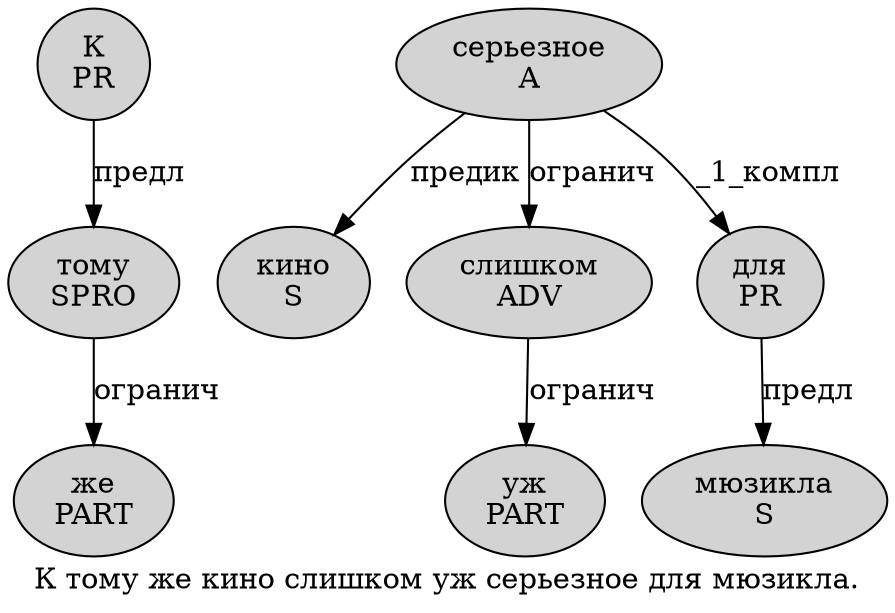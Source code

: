 digraph SENTENCE_807 {
	graph [label="К тому же кино слишком уж серьезное для мюзикла."]
	node [style=filled]
		0 [label="К
PR" color="" fillcolor=lightgray penwidth=1 shape=ellipse]
		1 [label="тому
SPRO" color="" fillcolor=lightgray penwidth=1 shape=ellipse]
		2 [label="же
PART" color="" fillcolor=lightgray penwidth=1 shape=ellipse]
		3 [label="кино
S" color="" fillcolor=lightgray penwidth=1 shape=ellipse]
		4 [label="слишком
ADV" color="" fillcolor=lightgray penwidth=1 shape=ellipse]
		5 [label="уж
PART" color="" fillcolor=lightgray penwidth=1 shape=ellipse]
		6 [label="серьезное
A" color="" fillcolor=lightgray penwidth=1 shape=ellipse]
		7 [label="для
PR" color="" fillcolor=lightgray penwidth=1 shape=ellipse]
		8 [label="мюзикла
S" color="" fillcolor=lightgray penwidth=1 shape=ellipse]
			0 -> 1 [label="предл"]
			1 -> 2 [label="огранич"]
			4 -> 5 [label="огранич"]
			6 -> 3 [label="предик"]
			6 -> 4 [label="огранич"]
			6 -> 7 [label="_1_компл"]
			7 -> 8 [label="предл"]
}